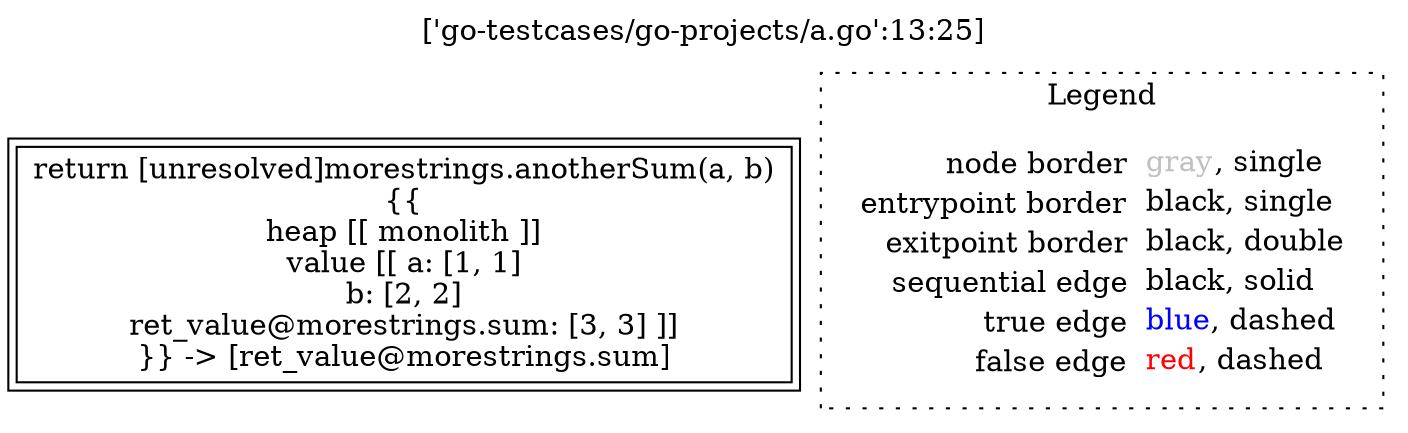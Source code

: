 digraph {
	labelloc="t";
	label="['go-testcases/go-projects/a.go':13:25]";
	"node0" [shape="rect",color="black",peripheries="2",label=<return [unresolved]morestrings.anotherSum(a, b)<BR/>{{<BR/>heap [[ monolith ]]<BR/>value [[ a: [1, 1]<BR/>b: [2, 2]<BR/>ret_value@morestrings.sum: [3, 3] ]]<BR/>}} -&gt; [ret_value@morestrings.sum]>];
subgraph cluster_legend {
	label="Legend";
	style=dotted;
	node [shape=plaintext];
	"legend" [label=<<table border="0" cellpadding="2" cellspacing="0" cellborder="0"><tr><td align="right">node border&nbsp;</td><td align="left"><font color="gray">gray</font>, single</td></tr><tr><td align="right">entrypoint border&nbsp;</td><td align="left"><font color="black">black</font>, single</td></tr><tr><td align="right">exitpoint border&nbsp;</td><td align="left"><font color="black">black</font>, double</td></tr><tr><td align="right">sequential edge&nbsp;</td><td align="left"><font color="black">black</font>, solid</td></tr><tr><td align="right">true edge&nbsp;</td><td align="left"><font color="blue">blue</font>, dashed</td></tr><tr><td align="right">false edge&nbsp;</td><td align="left"><font color="red">red</font>, dashed</td></tr></table>>];
}

}
